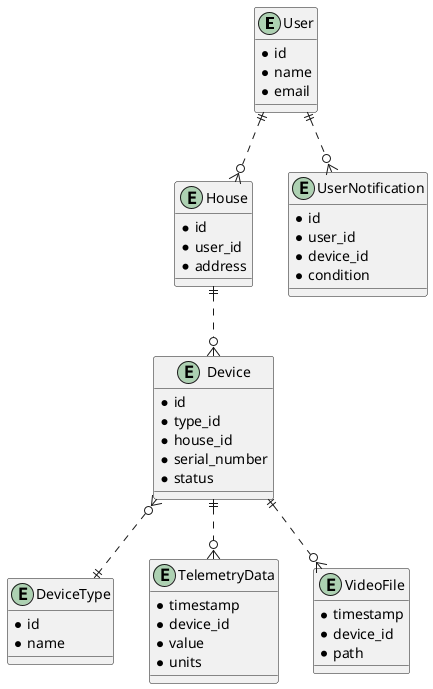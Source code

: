 @startuml

entity User {
  * id
  * name
  * email
}

entity House {
  * id
  * user_id
  * address
}

entity DeviceType {
  * id
  * name
}

entity Device {
  * id
  * type_id
  * house_id
  * serial_number
  * status
}

entity TelemetryData {
  * timestamp
  * device_id
  * value
  * units
}

entity VideoFile {
  * timestamp
  * device_id
  * path
}

entity UserNotification {
  * id
  * user_id
  * device_id
  * condition
}


User ||..o{ House
House ||..o{ Device
Device }o..|| DeviceType
Device ||..o{ TelemetryData
Device ||..o{ VideoFile
User ||..o{ UserNotification

@enduml